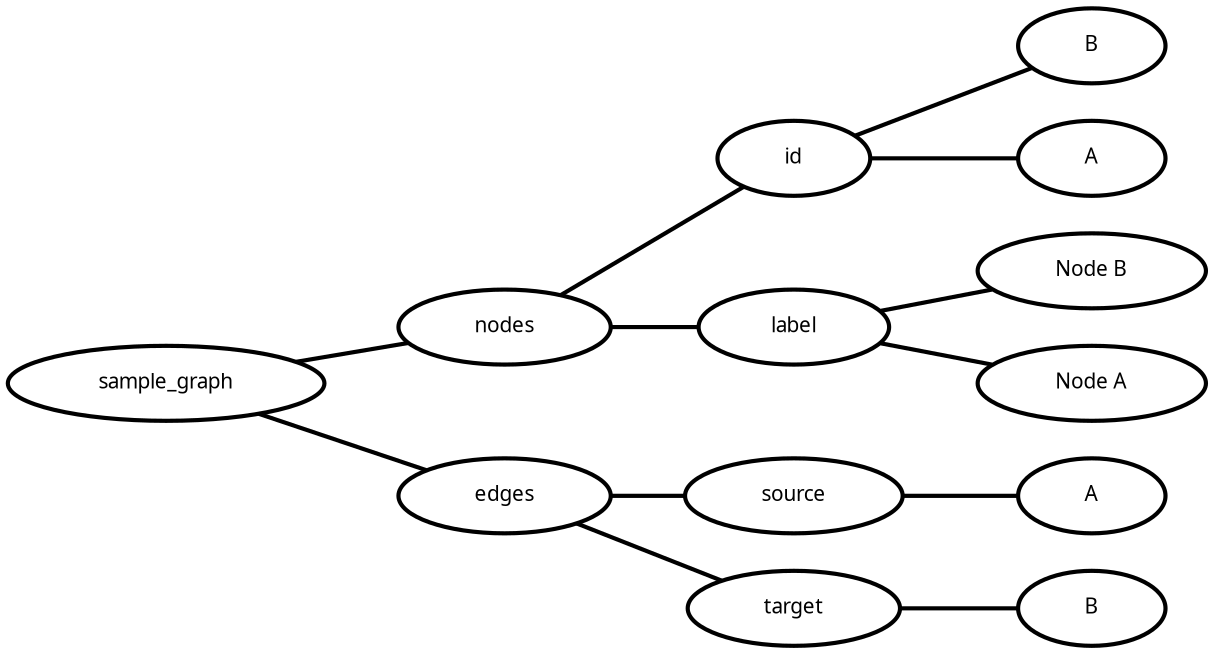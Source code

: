 digraph  {
rankdir=LR;
"0__sample_graph" [fillcolor="#fafafa", fontname="Fira Mono", fontsize=10, label=sample_graph, margin="0.3,0.1", penwidth="2.0", shape=ellipse, style=rounded];
"0__sample_graph__nodes" [fillcolor="#fafafa", fontname="Fira Mono", fontsize=10, label=nodes, margin="0.3,0.1", penwidth="2.0", shape=ellipse, style=rounded];
"0__sample_graph__edges" [fillcolor="#fafafa", fontname="Fira Mono", fontsize=10, label=edges, margin="0.3,0.1", penwidth="2.0", shape=ellipse, style=rounded];
"0__sample_graph__nodes__id" [fillcolor="#fafafa", fontname="Fira Mono", fontsize=10, label=id, margin="0.3,0.1", penwidth="2.0", shape=ellipse, style=rounded];
"0__sample_graph__nodes__id__B" [fillcolor="#fafafa", fontname="Fira Mono", fontsize=10, label=B, margin="0.3,0.1", penwidth="2.0", shape=ellipse, style=rounded];
"0__sample_graph__nodes__label" [fillcolor="#fafafa", fontname="Fira Mono", fontsize=10, label=label, margin="0.3,0.1", penwidth="2.0", shape=ellipse, style=rounded];
"0__sample_graph__nodes__label__Node B" [fillcolor="#fafafa", fontname="Fira Mono", fontsize=10, label="Node B", margin="0.3,0.1", penwidth="2.0", shape=ellipse, style=rounded];
"0__sample_graph__nodes__id__A" [fillcolor="#fafafa", fontname="Fira Mono", fontsize=10, label=A, margin="0.3,0.1", penwidth="2.0", shape=ellipse, style=rounded];
"0__sample_graph__nodes__label__Node A" [fillcolor="#fafafa", fontname="Fira Mono", fontsize=10, label="Node A", margin="0.3,0.1", penwidth="2.0", shape=ellipse, style=rounded];
"0__sample_graph__edges__source" [fillcolor="#fafafa", fontname="Fira Mono", fontsize=10, label=source, margin="0.3,0.1", penwidth="2.0", shape=ellipse, style=rounded];
"0__sample_graph__edges__source__A" [fillcolor="#fafafa", fontname="Fira Mono", fontsize=10, label=A, margin="0.3,0.1", penwidth="2.0", shape=ellipse, style=rounded];
"0__sample_graph__edges__target" [fillcolor="#fafafa", fontname="Fira Mono", fontsize=10, label=target, margin="0.3,0.1", penwidth="2.0", shape=ellipse, style=rounded];
"0__sample_graph__edges__target__B" [fillcolor="#fafafa", fontname="Fira Mono", fontsize=10, label=B, margin="0.3,0.1", penwidth="2.0", shape=ellipse, style=rounded];
"0__sample_graph" -> "0__sample_graph__nodes"  [arrowhead=none, key=0, penwidth="2.0"];
"0__sample_graph" -> "0__sample_graph__edges"  [arrowhead=none, key=0, penwidth="2.0"];
"0__sample_graph__nodes" -> "0__sample_graph__nodes__id"  [arrowhead=none, key=0, penwidth="2.0"];
"0__sample_graph__nodes" -> "0__sample_graph__nodes__label"  [arrowhead=none, key=0, penwidth="2.0"];
"0__sample_graph__edges" -> "0__sample_graph__edges__source"  [arrowhead=none, key=0, penwidth="2.0"];
"0__sample_graph__edges" -> "0__sample_graph__edges__target"  [arrowhead=none, key=0, penwidth="2.0"];
"0__sample_graph__nodes__id" -> "0__sample_graph__nodes__id__B"  [arrowhead=none, key=0, penwidth="2.0"];
"0__sample_graph__nodes__id" -> "0__sample_graph__nodes__id__A"  [arrowhead=none, key=0, penwidth="2.0"];
"0__sample_graph__nodes__label" -> "0__sample_graph__nodes__label__Node B"  [arrowhead=none, key=0, penwidth="2.0"];
"0__sample_graph__nodes__label" -> "0__sample_graph__nodes__label__Node A"  [arrowhead=none, key=0, penwidth="2.0"];
"0__sample_graph__edges__source" -> "0__sample_graph__edges__source__A"  [arrowhead=none, key=0, penwidth="2.0"];
"0__sample_graph__edges__target" -> "0__sample_graph__edges__target__B"  [arrowhead=none, key=0, penwidth="2.0"];
}
